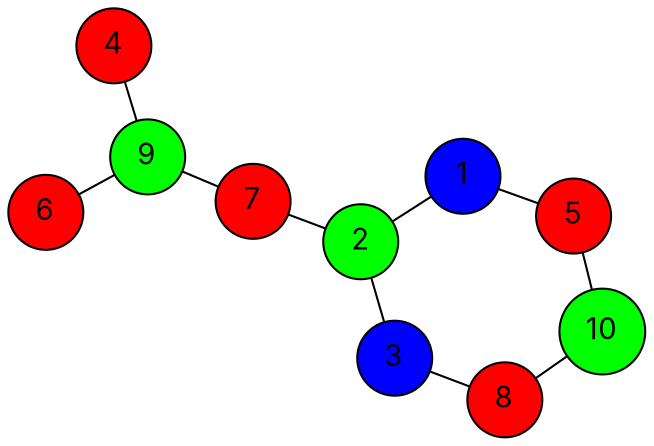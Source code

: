 graph G {
  layout=neato;
  overlap=false;
  splines=true;
  node [shape=circle, style=filled, fontname=Inter];
  1 [label="1", fillcolor="blue", tooltip="v1 color 2"];
  2 [label="2", fillcolor="green", tooltip="v2 color 1"];
  3 [label="3", fillcolor="blue", tooltip="v3 color 2"];
  4 [label="4", fillcolor="red", tooltip="v4 color 0"];
  5 [label="5", fillcolor="red", tooltip="v5 color 0"];
  6 [label="6", fillcolor="red", tooltip="v6 color 0"];
  7 [label="7", fillcolor="red", tooltip="v7 color 0"];
  8 [label="8", fillcolor="red", tooltip="v8 color 0"];
  9 [label="9", fillcolor="green", tooltip="v9 color 1"];
  10 [label="10", fillcolor="green", tooltip="v10 color 1"];
  1 -- 2;
  1 -- 5;
  2 -- 3;
  2 -- 7;
  3 -- 8;
  4 -- 9;
  5 -- 10;
  6 -- 9;
  7 -- 9;
  8 -- 10;
}
